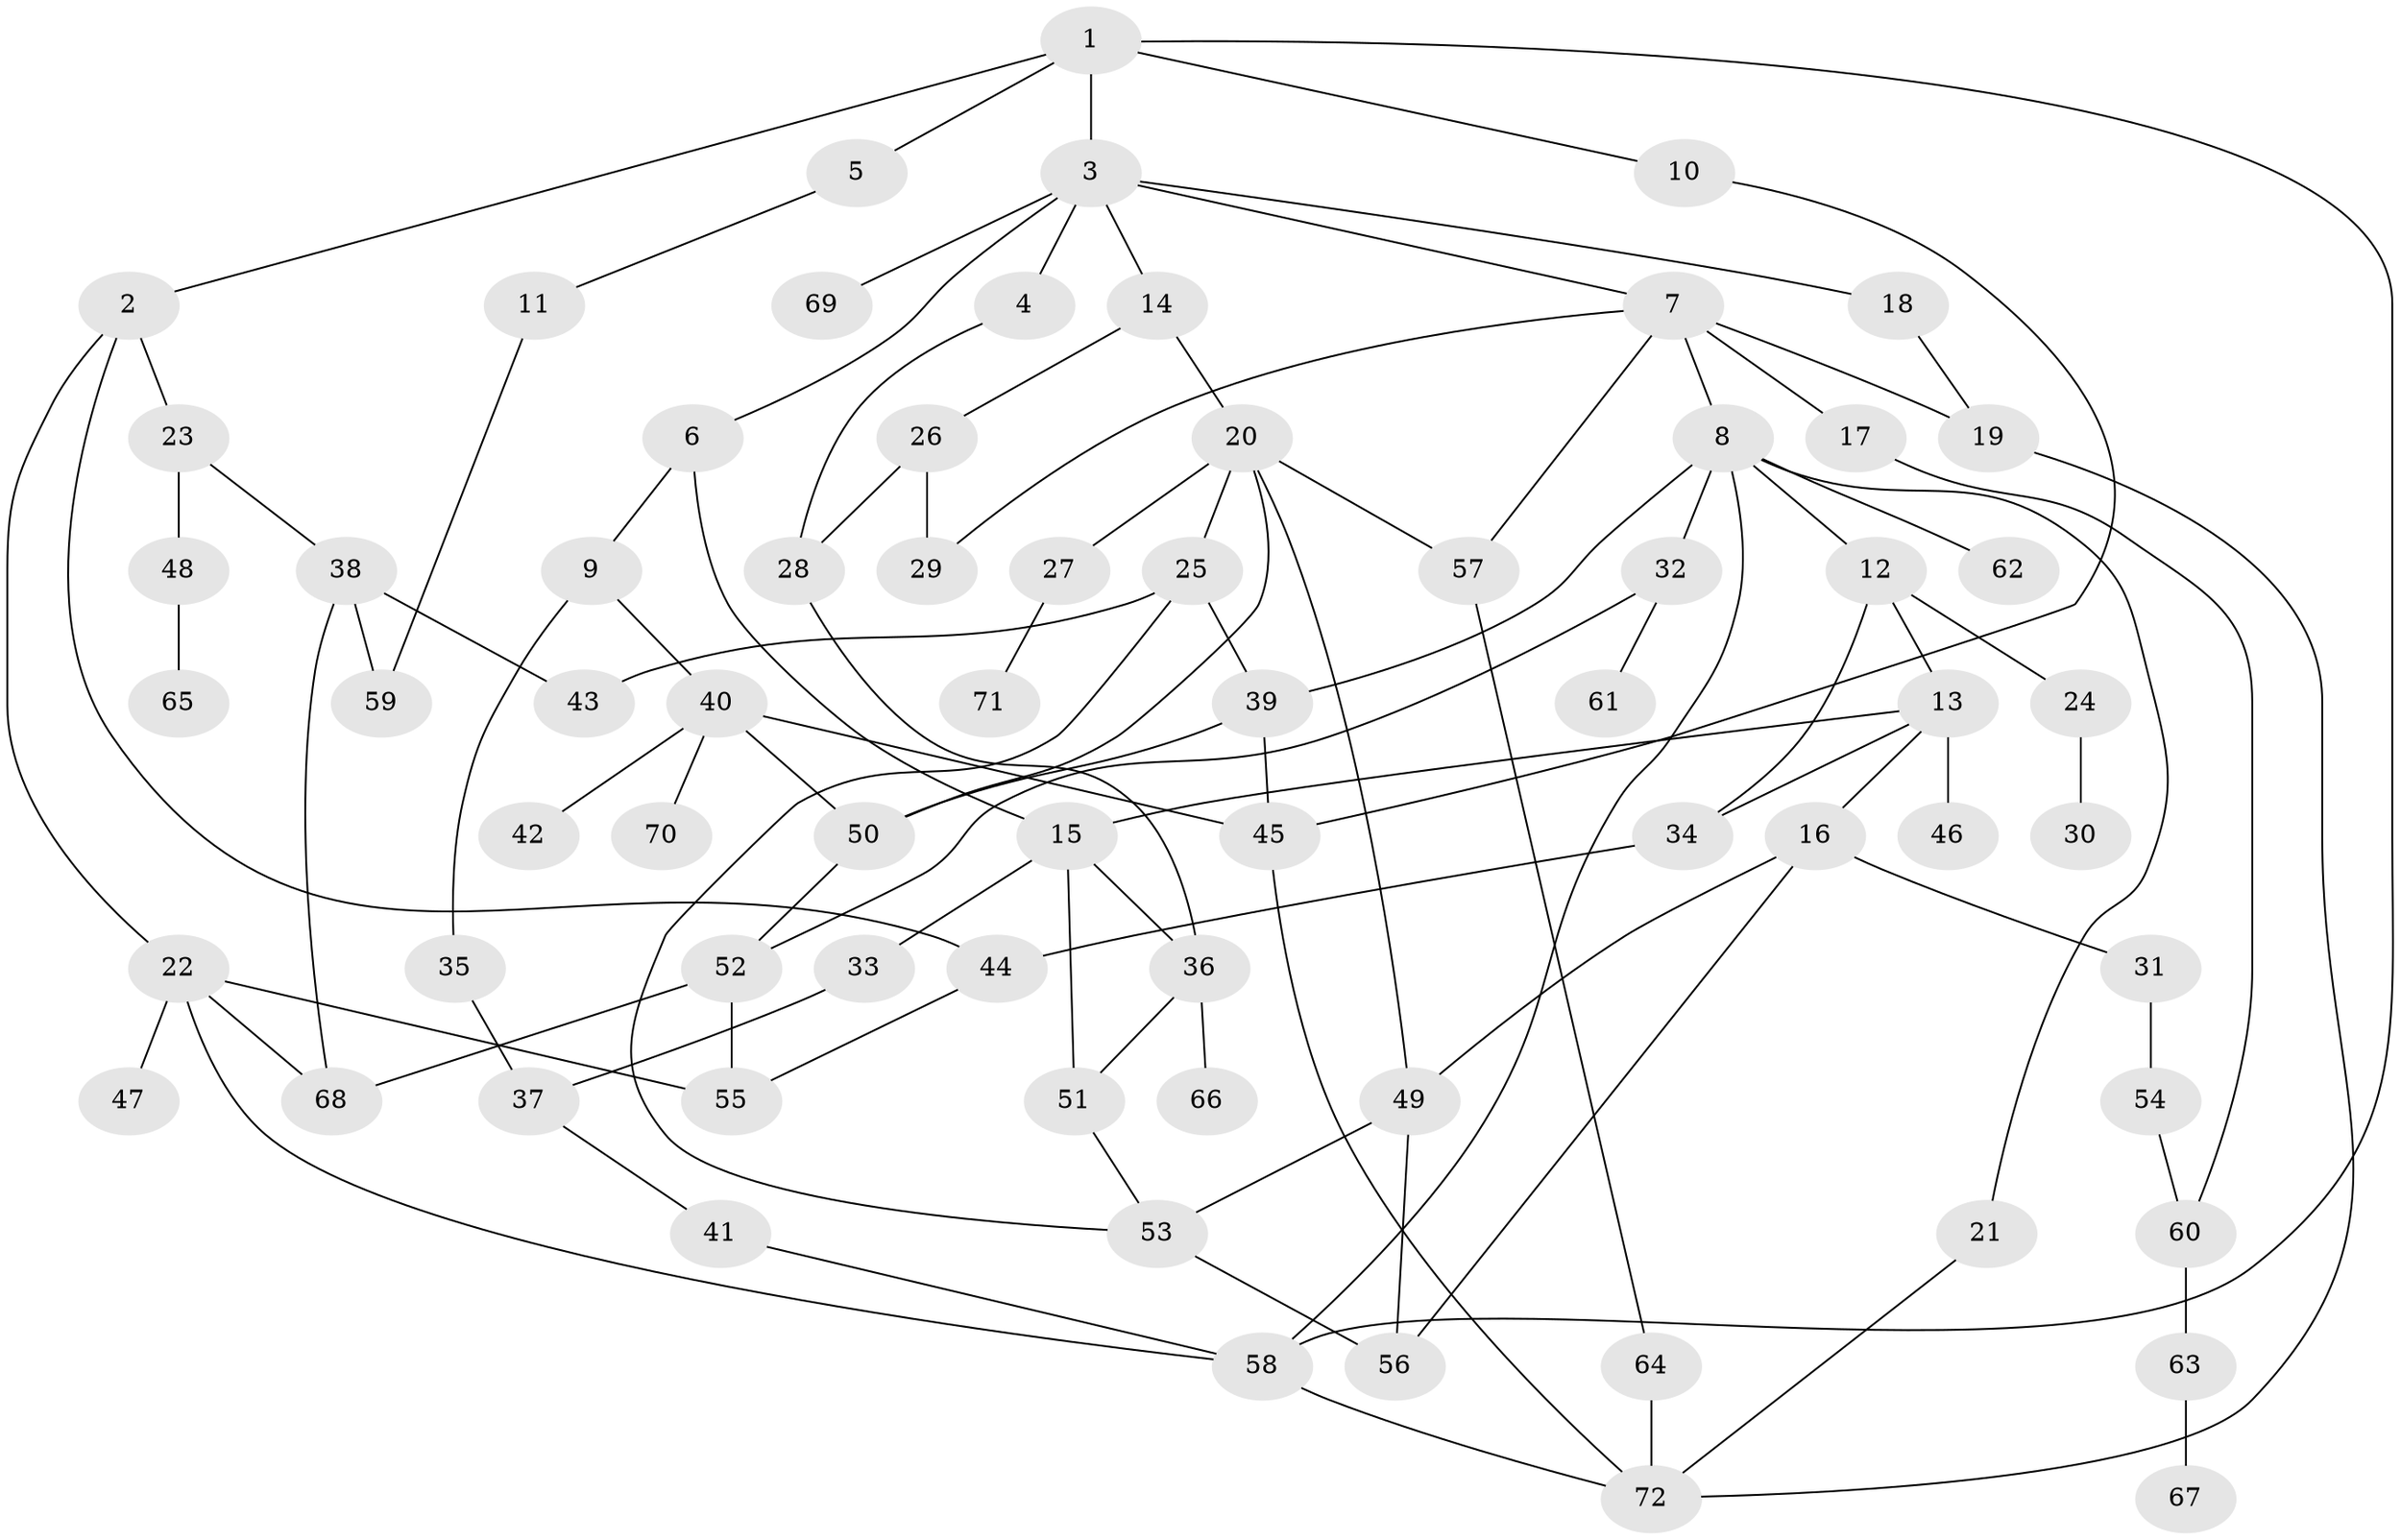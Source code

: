 // Generated by graph-tools (version 1.1) at 2025/49/03/09/25 03:49:24]
// undirected, 72 vertices, 106 edges
graph export_dot {
graph [start="1"]
  node [color=gray90,style=filled];
  1;
  2;
  3;
  4;
  5;
  6;
  7;
  8;
  9;
  10;
  11;
  12;
  13;
  14;
  15;
  16;
  17;
  18;
  19;
  20;
  21;
  22;
  23;
  24;
  25;
  26;
  27;
  28;
  29;
  30;
  31;
  32;
  33;
  34;
  35;
  36;
  37;
  38;
  39;
  40;
  41;
  42;
  43;
  44;
  45;
  46;
  47;
  48;
  49;
  50;
  51;
  52;
  53;
  54;
  55;
  56;
  57;
  58;
  59;
  60;
  61;
  62;
  63;
  64;
  65;
  66;
  67;
  68;
  69;
  70;
  71;
  72;
  1 -- 2;
  1 -- 3;
  1 -- 5;
  1 -- 10;
  1 -- 58;
  2 -- 22;
  2 -- 23;
  2 -- 44;
  3 -- 4;
  3 -- 6;
  3 -- 7;
  3 -- 14;
  3 -- 18;
  3 -- 69;
  4 -- 28;
  5 -- 11;
  6 -- 9;
  6 -- 15;
  7 -- 8;
  7 -- 17;
  7 -- 29;
  7 -- 19;
  7 -- 57;
  8 -- 12;
  8 -- 21;
  8 -- 32;
  8 -- 62;
  8 -- 39;
  8 -- 58;
  9 -- 35;
  9 -- 40;
  10 -- 45;
  11 -- 59;
  12 -- 13;
  12 -- 24;
  12 -- 34;
  13 -- 15;
  13 -- 16;
  13 -- 46;
  13 -- 34;
  14 -- 20;
  14 -- 26;
  15 -- 33;
  15 -- 36;
  15 -- 51;
  16 -- 31;
  16 -- 49;
  16 -- 56;
  17 -- 60;
  18 -- 19;
  19 -- 72;
  20 -- 25;
  20 -- 27;
  20 -- 49;
  20 -- 57;
  20 -- 50;
  21 -- 72;
  22 -- 47;
  22 -- 68;
  22 -- 58;
  22 -- 55;
  23 -- 38;
  23 -- 48;
  24 -- 30;
  25 -- 39;
  25 -- 43;
  25 -- 53;
  26 -- 29;
  26 -- 28;
  27 -- 71;
  28 -- 36;
  31 -- 54;
  32 -- 61;
  32 -- 52;
  33 -- 37;
  34 -- 44;
  35 -- 37;
  36 -- 51;
  36 -- 66;
  37 -- 41;
  38 -- 43;
  38 -- 59;
  38 -- 68;
  39 -- 45;
  39 -- 50;
  40 -- 42;
  40 -- 50;
  40 -- 70;
  40 -- 45;
  41 -- 58;
  44 -- 55;
  45 -- 72;
  48 -- 65;
  49 -- 53;
  49 -- 56;
  50 -- 52;
  51 -- 53;
  52 -- 55;
  52 -- 68;
  53 -- 56;
  54 -- 60;
  57 -- 64;
  58 -- 72;
  60 -- 63;
  63 -- 67;
  64 -- 72;
}
